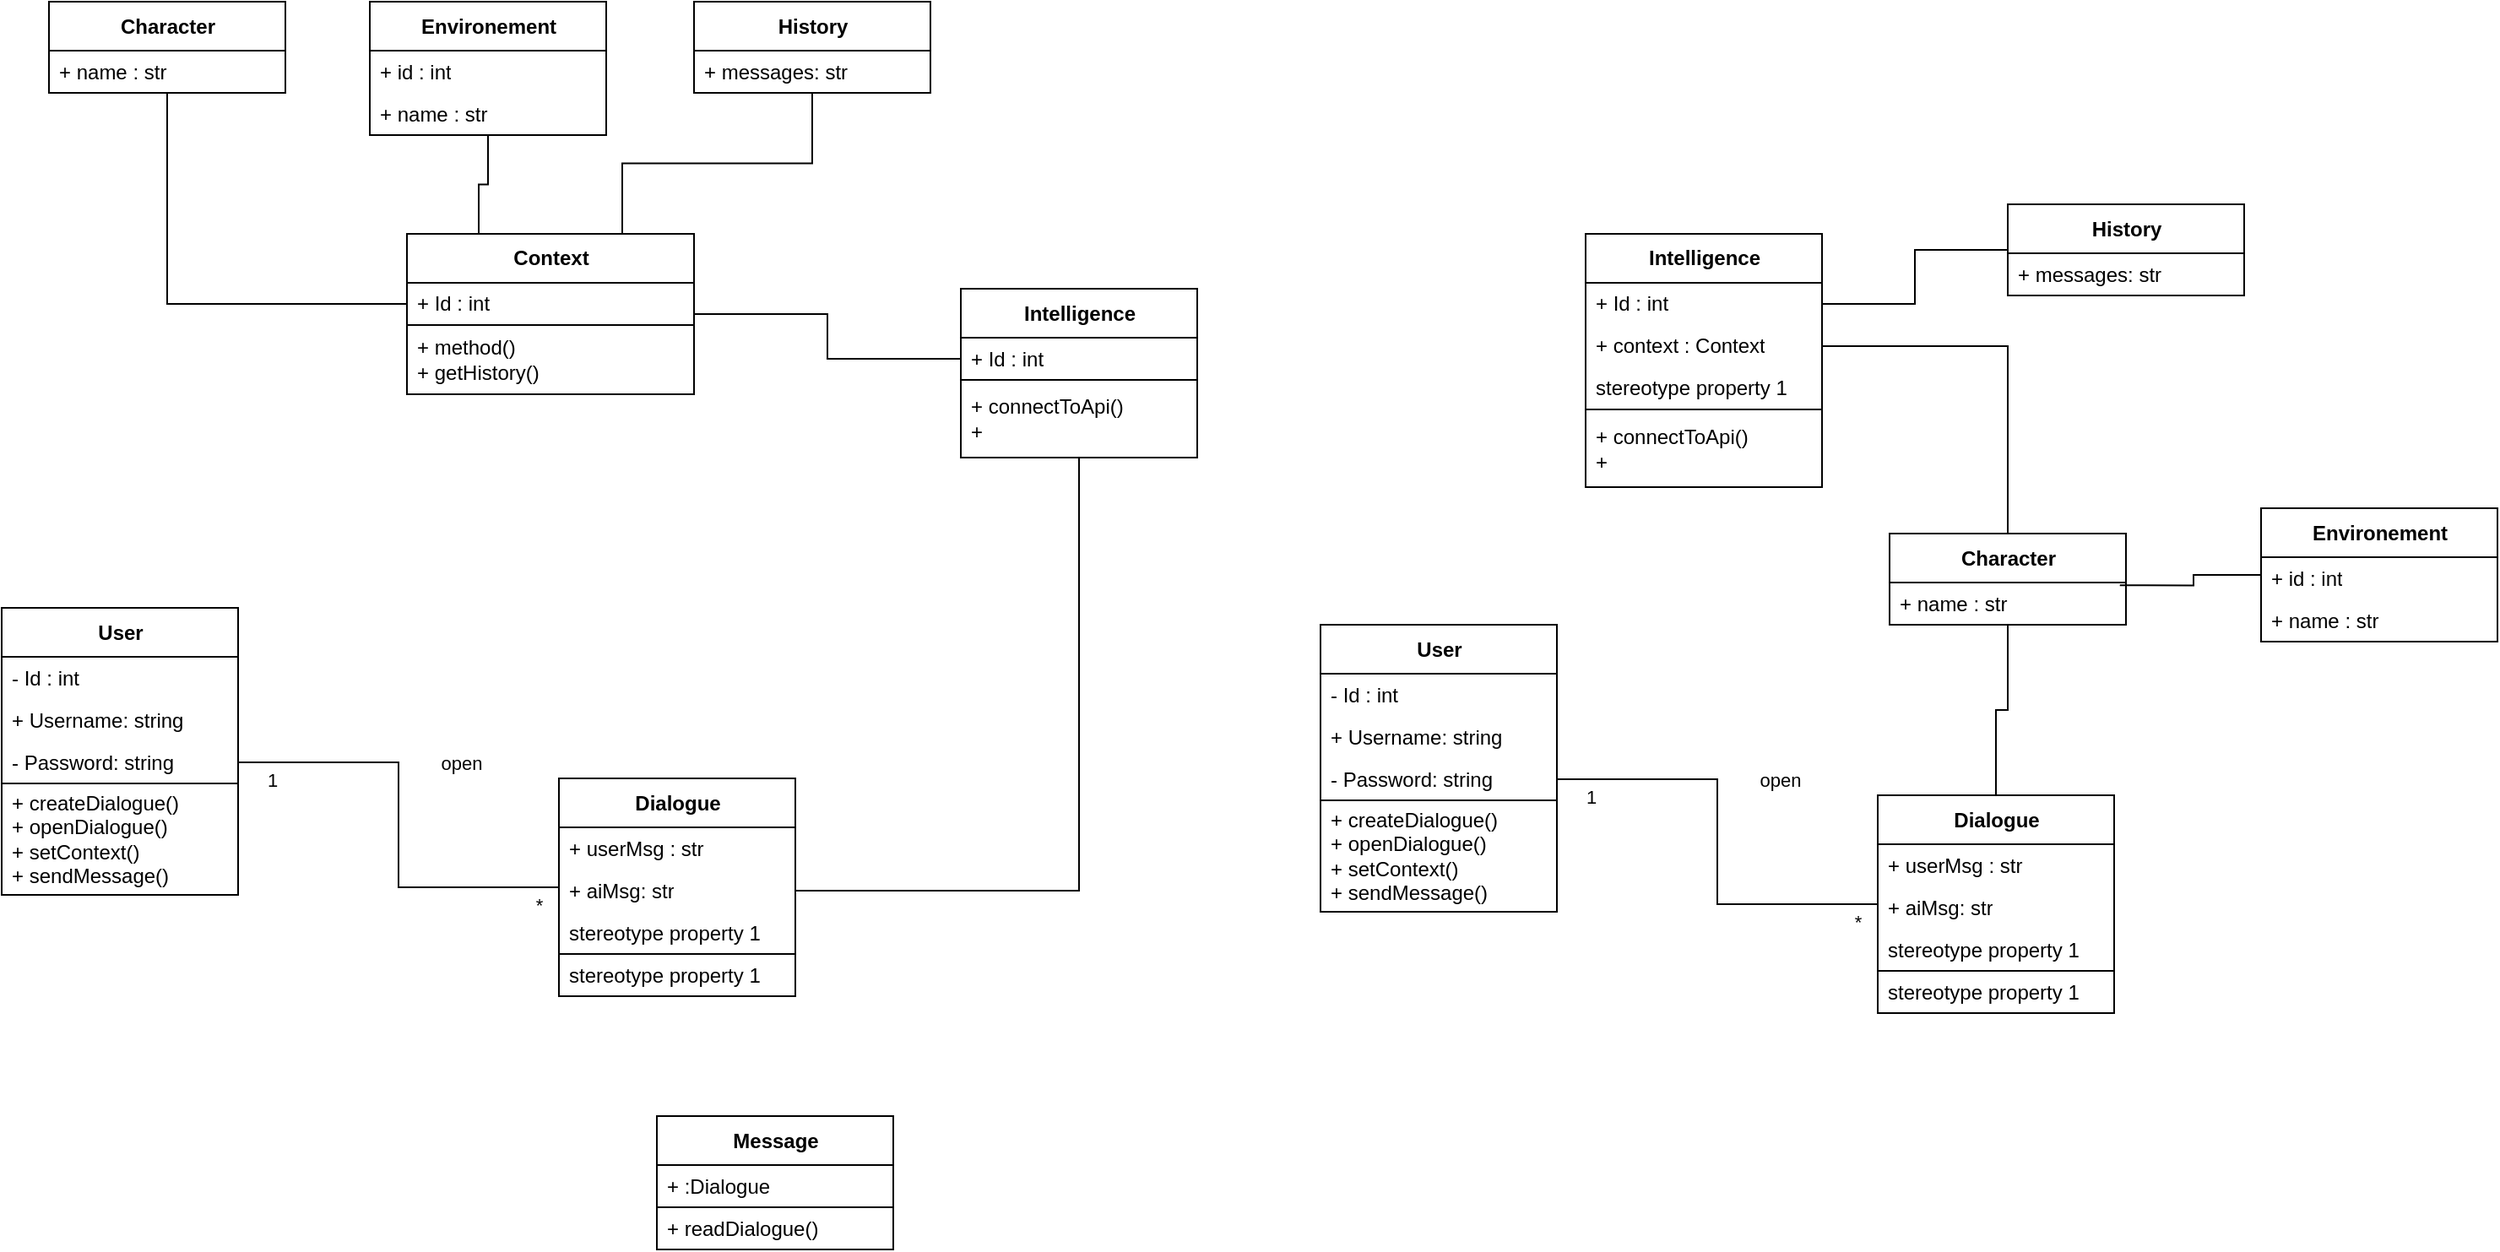 <mxfile version="20.8.5" type="github">
  <diagram id="luw1hzS2F9wowjt7u07G" name="Page-1">
    <mxGraphModel dx="1750" dy="902" grid="1" gridSize="10" guides="1" tooltips="1" connect="1" arrows="1" fold="1" page="1" pageScale="1" pageWidth="827" pageHeight="1169" math="0" shadow="0">
      <root>
        <mxCell id="0" />
        <mxCell id="1" parent="0" />
        <mxCell id="pxwwKQ32Q-yHa2vPdprm-50" style="edgeStyle=orthogonalEdgeStyle;rounded=0;orthogonalLoop=1;jettySize=auto;html=1;entryX=0;entryY=0.5;entryDx=0;entryDy=0;endArrow=none;endFill=0;" edge="1" parent="1" source="pxwwKQ32Q-yHa2vPdprm-1" target="pxwwKQ32Q-yHa2vPdprm-38">
          <mxGeometry relative="1" as="geometry" />
        </mxCell>
        <mxCell id="pxwwKQ32Q-yHa2vPdprm-1" value="Context" style="swimlane;fontStyle=1;align=center;verticalAlign=middle;childLayout=stackLayout;horizontal=1;startSize=29;horizontalStack=0;resizeParent=1;resizeParentMax=0;resizeLast=0;collapsible=0;marginBottom=0;html=1;" vertex="1" parent="1">
          <mxGeometry x="352" y="197.5" width="170" height="95" as="geometry" />
        </mxCell>
        <mxCell id="pxwwKQ32Q-yHa2vPdprm-16" value="+ Id : int" style="text;html=1;strokeColor=none;fillColor=none;align=left;verticalAlign=middle;spacingLeft=4;spacingRight=4;overflow=hidden;rotatable=0;points=[[0,0.5],[1,0.5]];portConstraint=eastwest;" vertex="1" parent="pxwwKQ32Q-yHa2vPdprm-1">
          <mxGeometry y="29" width="170" height="25" as="geometry" />
        </mxCell>
        <mxCell id="pxwwKQ32Q-yHa2vPdprm-3" value="+ method()&lt;br&gt;+ getHistory()" style="text;html=1;strokeColor=default;fillColor=none;align=left;verticalAlign=middle;spacingLeft=4;spacingRight=4;overflow=hidden;rotatable=0;points=[[0,0.5],[1,0.5]];portConstraint=eastwest;" vertex="1" parent="pxwwKQ32Q-yHa2vPdprm-1">
          <mxGeometry y="54" width="170" height="41" as="geometry" />
        </mxCell>
        <mxCell id="pxwwKQ32Q-yHa2vPdprm-4" value="Dialogue" style="swimlane;fontStyle=1;align=center;verticalAlign=middle;childLayout=stackLayout;horizontal=1;startSize=29;horizontalStack=0;resizeParent=1;resizeParentMax=0;resizeLast=0;collapsible=0;marginBottom=0;html=1;" vertex="1" parent="1">
          <mxGeometry x="442" y="520" width="140" height="129" as="geometry" />
        </mxCell>
        <mxCell id="pxwwKQ32Q-yHa2vPdprm-6" value="+ userMsg : str" style="text;html=1;strokeColor=none;fillColor=none;align=left;verticalAlign=middle;spacingLeft=4;spacingRight=4;overflow=hidden;rotatable=0;points=[[0,0.5],[1,0.5]];portConstraint=eastwest;" vertex="1" parent="pxwwKQ32Q-yHa2vPdprm-4">
          <mxGeometry y="29" width="140" height="25" as="geometry" />
        </mxCell>
        <mxCell id="pxwwKQ32Q-yHa2vPdprm-47" value="+ aiMsg: str" style="text;html=1;strokeColor=none;fillColor=none;align=left;verticalAlign=middle;spacingLeft=4;spacingRight=4;overflow=hidden;rotatable=0;points=[[0,0.5],[1,0.5]];portConstraint=eastwest;" vertex="1" parent="pxwwKQ32Q-yHa2vPdprm-4">
          <mxGeometry y="54" width="140" height="25" as="geometry" />
        </mxCell>
        <mxCell id="pxwwKQ32Q-yHa2vPdprm-48" value="stereotype property 1" style="text;html=1;strokeColor=none;fillColor=none;align=left;verticalAlign=middle;spacingLeft=4;spacingRight=4;overflow=hidden;rotatable=0;points=[[0,0.5],[1,0.5]];portConstraint=eastwest;" vertex="1" parent="pxwwKQ32Q-yHa2vPdprm-4">
          <mxGeometry y="79" width="140" height="25" as="geometry" />
        </mxCell>
        <mxCell id="pxwwKQ32Q-yHa2vPdprm-49" value="stereotype property 1" style="text;html=1;strokeColor=default;fillColor=none;align=left;verticalAlign=middle;spacingLeft=4;spacingRight=4;overflow=hidden;rotatable=0;points=[[0,0.5],[1,0.5]];portConstraint=eastwest;" vertex="1" parent="pxwwKQ32Q-yHa2vPdprm-4">
          <mxGeometry y="104" width="140" height="25" as="geometry" />
        </mxCell>
        <mxCell id="pxwwKQ32Q-yHa2vPdprm-60" style="edgeStyle=orthogonalEdgeStyle;rounded=0;orthogonalLoop=1;jettySize=auto;html=1;entryX=0;entryY=0.5;entryDx=0;entryDy=0;endArrow=none;endFill=0;" edge="1" parent="1" source="pxwwKQ32Q-yHa2vPdprm-7" target="pxwwKQ32Q-yHa2vPdprm-16">
          <mxGeometry relative="1" as="geometry" />
        </mxCell>
        <mxCell id="pxwwKQ32Q-yHa2vPdprm-7" value="Character" style="swimlane;fontStyle=1;align=center;verticalAlign=middle;childLayout=stackLayout;horizontal=1;startSize=29;horizontalStack=0;resizeParent=1;resizeParentMax=0;resizeLast=0;collapsible=0;marginBottom=0;html=1;" vertex="1" parent="1">
          <mxGeometry x="140" y="60" width="140" height="54" as="geometry" />
        </mxCell>
        <mxCell id="pxwwKQ32Q-yHa2vPdprm-9" value="+ name : str" style="text;html=1;strokeColor=none;fillColor=none;align=left;verticalAlign=middle;spacingLeft=4;spacingRight=4;overflow=hidden;rotatable=0;points=[[0,0.5],[1,0.5]];portConstraint=eastwest;" vertex="1" parent="pxwwKQ32Q-yHa2vPdprm-7">
          <mxGeometry y="29" width="140" height="25" as="geometry" />
        </mxCell>
        <mxCell id="pxwwKQ32Q-yHa2vPdprm-67" style="edgeStyle=orthogonalEdgeStyle;rounded=0;orthogonalLoop=1;jettySize=auto;html=1;entryX=1;entryY=0.5;entryDx=0;entryDy=0;endArrow=none;endFill=0;" edge="1" parent="1" source="pxwwKQ32Q-yHa2vPdprm-12" target="pxwwKQ32Q-yHa2vPdprm-47">
          <mxGeometry relative="1" as="geometry" />
        </mxCell>
        <mxCell id="pxwwKQ32Q-yHa2vPdprm-12" value="Intelligence" style="swimlane;fontStyle=1;align=center;verticalAlign=middle;childLayout=stackLayout;horizontal=1;startSize=29;horizontalStack=0;resizeParent=1;resizeParentMax=0;resizeLast=0;collapsible=0;marginBottom=0;html=1;" vertex="1" parent="1">
          <mxGeometry x="680" y="230" width="140" height="100" as="geometry" />
        </mxCell>
        <mxCell id="pxwwKQ32Q-yHa2vPdprm-38" value="+ Id : int" style="text;html=1;strokeColor=none;fillColor=none;align=left;verticalAlign=middle;spacingLeft=4;spacingRight=4;overflow=hidden;rotatable=0;points=[[0,0.5],[1,0.5]];portConstraint=eastwest;" vertex="1" parent="pxwwKQ32Q-yHa2vPdprm-12">
          <mxGeometry y="29" width="140" height="25" as="geometry" />
        </mxCell>
        <mxCell id="pxwwKQ32Q-yHa2vPdprm-14" value="+ connectToApi()&lt;br&gt;+" style="text;html=1;strokeColor=default;fillColor=default;align=left;verticalAlign=middle;spacingLeft=4;spacingRight=4;overflow=hidden;rotatable=0;points=[[0,0.5],[1,0.5]];portConstraint=eastwest;" vertex="1" parent="pxwwKQ32Q-yHa2vPdprm-12">
          <mxGeometry y="54" width="140" height="46" as="geometry" />
        </mxCell>
        <mxCell id="pxwwKQ32Q-yHa2vPdprm-27" value="User" style="swimlane;fontStyle=1;align=center;verticalAlign=middle;childLayout=stackLayout;horizontal=1;startSize=29;horizontalStack=0;resizeParent=1;resizeParentMax=0;resizeLast=0;collapsible=0;marginBottom=0;html=1;" vertex="1" parent="1">
          <mxGeometry x="112" y="419" width="140" height="170" as="geometry" />
        </mxCell>
        <mxCell id="pxwwKQ32Q-yHa2vPdprm-28" value="- Id : int" style="text;html=1;strokeColor=none;fillColor=none;align=left;verticalAlign=middle;spacingLeft=4;spacingRight=4;overflow=hidden;rotatable=0;points=[[0,0.5],[1,0.5]];portConstraint=eastwest;" vertex="1" parent="pxwwKQ32Q-yHa2vPdprm-27">
          <mxGeometry y="29" width="140" height="25" as="geometry" />
        </mxCell>
        <mxCell id="pxwwKQ32Q-yHa2vPdprm-29" value="+ Username: string" style="text;html=1;strokeColor=none;fillColor=none;align=left;verticalAlign=middle;spacingLeft=4;spacingRight=4;overflow=hidden;rotatable=0;points=[[0,0.5],[1,0.5]];portConstraint=eastwest;" vertex="1" parent="pxwwKQ32Q-yHa2vPdprm-27">
          <mxGeometry y="54" width="140" height="25" as="geometry" />
        </mxCell>
        <mxCell id="pxwwKQ32Q-yHa2vPdprm-32" value="- Password: string" style="text;html=1;strokeColor=none;fillColor=none;align=left;verticalAlign=middle;spacingLeft=4;spacingRight=4;overflow=hidden;rotatable=0;points=[[0,0.5],[1,0.5]];portConstraint=eastwest;" vertex="1" parent="pxwwKQ32Q-yHa2vPdprm-27">
          <mxGeometry y="79" width="140" height="25" as="geometry" />
        </mxCell>
        <mxCell id="pxwwKQ32Q-yHa2vPdprm-31" value="+ createDialogue()&lt;br&gt;+ openDialogue()&lt;br&gt;+ setContext()&lt;br&gt;+ sendMessage()" style="text;html=1;strokeColor=default;fillColor=none;align=left;verticalAlign=middle;spacingLeft=4;spacingRight=4;overflow=hidden;rotatable=0;points=[[0,0.5],[1,0.5]];portConstraint=eastwest;" vertex="1" parent="pxwwKQ32Q-yHa2vPdprm-27">
          <mxGeometry y="104" width="140" height="66" as="geometry" />
        </mxCell>
        <mxCell id="pxwwKQ32Q-yHa2vPdprm-41" style="edgeStyle=orthogonalEdgeStyle;rounded=0;orthogonalLoop=1;jettySize=auto;html=1;entryX=0;entryY=0.5;entryDx=0;entryDy=0;endArrow=none;endFill=0;" edge="1" parent="1" source="pxwwKQ32Q-yHa2vPdprm-32" target="pxwwKQ32Q-yHa2vPdprm-4">
          <mxGeometry relative="1" as="geometry" />
        </mxCell>
        <mxCell id="pxwwKQ32Q-yHa2vPdprm-43" value="open" style="edgeLabel;html=1;align=center;verticalAlign=middle;resizable=0;points=[];" vertex="1" connectable="0" parent="pxwwKQ32Q-yHa2vPdprm-41">
          <mxGeometry x="-0.312" relative="1" as="geometry">
            <mxPoint x="41" as="offset" />
          </mxGeometry>
        </mxCell>
        <mxCell id="pxwwKQ32Q-yHa2vPdprm-44" value="1" style="edgeLabel;html=1;align=center;verticalAlign=middle;resizable=0;points=[];" vertex="1" connectable="0" parent="pxwwKQ32Q-yHa2vPdprm-41">
          <mxGeometry x="-0.851" y="-2" relative="1" as="geometry">
            <mxPoint y="8" as="offset" />
          </mxGeometry>
        </mxCell>
        <mxCell id="pxwwKQ32Q-yHa2vPdprm-45" value="*" style="edgeLabel;html=1;align=center;verticalAlign=middle;resizable=0;points=[];" vertex="1" connectable="0" parent="pxwwKQ32Q-yHa2vPdprm-41">
          <mxGeometry x="0.851" y="-1" relative="1" as="geometry">
            <mxPoint x="7" y="9" as="offset" />
          </mxGeometry>
        </mxCell>
        <mxCell id="pxwwKQ32Q-yHa2vPdprm-61" style="edgeStyle=orthogonalEdgeStyle;rounded=0;orthogonalLoop=1;jettySize=auto;html=1;entryX=0.25;entryY=0;entryDx=0;entryDy=0;endArrow=none;endFill=0;" edge="1" parent="1" source="pxwwKQ32Q-yHa2vPdprm-52" target="pxwwKQ32Q-yHa2vPdprm-1">
          <mxGeometry relative="1" as="geometry" />
        </mxCell>
        <mxCell id="pxwwKQ32Q-yHa2vPdprm-52" value="Environement" style="swimlane;fontStyle=1;align=center;verticalAlign=middle;childLayout=stackLayout;horizontal=1;startSize=29;horizontalStack=0;resizeParent=1;resizeParentMax=0;resizeLast=0;collapsible=0;marginBottom=0;html=1;" vertex="1" parent="1">
          <mxGeometry x="330" y="60" width="140" height="79" as="geometry" />
        </mxCell>
        <mxCell id="pxwwKQ32Q-yHa2vPdprm-66" value="+ id : int" style="text;html=1;strokeColor=none;fillColor=none;align=left;verticalAlign=middle;spacingLeft=4;spacingRight=4;overflow=hidden;rotatable=0;points=[[0,0.5],[1,0.5]];portConstraint=eastwest;" vertex="1" parent="pxwwKQ32Q-yHa2vPdprm-52">
          <mxGeometry y="29" width="140" height="25" as="geometry" />
        </mxCell>
        <mxCell id="pxwwKQ32Q-yHa2vPdprm-54" value="+ name : str" style="text;html=1;strokeColor=none;fillColor=none;align=left;verticalAlign=middle;spacingLeft=4;spacingRight=4;overflow=hidden;rotatable=0;points=[[0,0.5],[1,0.5]];portConstraint=eastwest;" vertex="1" parent="pxwwKQ32Q-yHa2vPdprm-52">
          <mxGeometry y="54" width="140" height="25" as="geometry" />
        </mxCell>
        <mxCell id="pxwwKQ32Q-yHa2vPdprm-62" style="edgeStyle=orthogonalEdgeStyle;rounded=0;orthogonalLoop=1;jettySize=auto;html=1;entryX=0.75;entryY=0;entryDx=0;entryDy=0;endArrow=none;endFill=0;" edge="1" parent="1" source="pxwwKQ32Q-yHa2vPdprm-57" target="pxwwKQ32Q-yHa2vPdprm-1">
          <mxGeometry relative="1" as="geometry" />
        </mxCell>
        <mxCell id="pxwwKQ32Q-yHa2vPdprm-57" value="History" style="swimlane;fontStyle=1;align=center;verticalAlign=middle;childLayout=stackLayout;horizontal=1;startSize=29;horizontalStack=0;resizeParent=1;resizeParentMax=0;resizeLast=0;collapsible=0;marginBottom=0;html=1;" vertex="1" parent="1">
          <mxGeometry x="522" y="60" width="140" height="54" as="geometry" />
        </mxCell>
        <mxCell id="pxwwKQ32Q-yHa2vPdprm-59" value="+ messages: str" style="text;html=1;strokeColor=none;fillColor=none;align=left;verticalAlign=middle;spacingLeft=4;spacingRight=4;overflow=hidden;rotatable=0;points=[[0,0.5],[1,0.5]];portConstraint=eastwest;" vertex="1" parent="pxwwKQ32Q-yHa2vPdprm-57">
          <mxGeometry y="29" width="140" height="25" as="geometry" />
        </mxCell>
        <mxCell id="pxwwKQ32Q-yHa2vPdprm-106" value="Dialogue" style="swimlane;fontStyle=1;align=center;verticalAlign=middle;childLayout=stackLayout;horizontal=1;startSize=29;horizontalStack=0;resizeParent=1;resizeParentMax=0;resizeLast=0;collapsible=0;marginBottom=0;html=1;" vertex="1" parent="1">
          <mxGeometry x="1223" y="530" width="140" height="129" as="geometry" />
        </mxCell>
        <mxCell id="pxwwKQ32Q-yHa2vPdprm-107" value="+ userMsg : str" style="text;html=1;strokeColor=none;fillColor=none;align=left;verticalAlign=middle;spacingLeft=4;spacingRight=4;overflow=hidden;rotatable=0;points=[[0,0.5],[1,0.5]];portConstraint=eastwest;" vertex="1" parent="pxwwKQ32Q-yHa2vPdprm-106">
          <mxGeometry y="29" width="140" height="25" as="geometry" />
        </mxCell>
        <mxCell id="pxwwKQ32Q-yHa2vPdprm-108" value="+ aiMsg: str" style="text;html=1;strokeColor=none;fillColor=none;align=left;verticalAlign=middle;spacingLeft=4;spacingRight=4;overflow=hidden;rotatable=0;points=[[0,0.5],[1,0.5]];portConstraint=eastwest;" vertex="1" parent="pxwwKQ32Q-yHa2vPdprm-106">
          <mxGeometry y="54" width="140" height="25" as="geometry" />
        </mxCell>
        <mxCell id="pxwwKQ32Q-yHa2vPdprm-109" value="stereotype property 1" style="text;html=1;strokeColor=none;fillColor=none;align=left;verticalAlign=middle;spacingLeft=4;spacingRight=4;overflow=hidden;rotatable=0;points=[[0,0.5],[1,0.5]];portConstraint=eastwest;" vertex="1" parent="pxwwKQ32Q-yHa2vPdprm-106">
          <mxGeometry y="79" width="140" height="25" as="geometry" />
        </mxCell>
        <mxCell id="pxwwKQ32Q-yHa2vPdprm-110" value="stereotype property 1" style="text;html=1;strokeColor=default;fillColor=none;align=left;verticalAlign=middle;spacingLeft=4;spacingRight=4;overflow=hidden;rotatable=0;points=[[0,0.5],[1,0.5]];portConstraint=eastwest;" vertex="1" parent="pxwwKQ32Q-yHa2vPdprm-106">
          <mxGeometry y="104" width="140" height="25" as="geometry" />
        </mxCell>
        <mxCell id="pxwwKQ32Q-yHa2vPdprm-138" style="edgeStyle=orthogonalEdgeStyle;rounded=0;orthogonalLoop=1;jettySize=auto;html=1;endArrow=none;endFill=0;" edge="1" parent="1" source="pxwwKQ32Q-yHa2vPdprm-112" target="pxwwKQ32Q-yHa2vPdprm-106">
          <mxGeometry relative="1" as="geometry" />
        </mxCell>
        <mxCell id="pxwwKQ32Q-yHa2vPdprm-140" style="edgeStyle=orthogonalEdgeStyle;rounded=0;orthogonalLoop=1;jettySize=auto;html=1;entryX=1;entryY=0.5;entryDx=0;entryDy=0;endArrow=none;endFill=0;" edge="1" parent="1" source="pxwwKQ32Q-yHa2vPdprm-112" target="pxwwKQ32Q-yHa2vPdprm-117">
          <mxGeometry relative="1" as="geometry" />
        </mxCell>
        <mxCell id="pxwwKQ32Q-yHa2vPdprm-112" value="Character" style="swimlane;fontStyle=1;align=center;verticalAlign=middle;childLayout=stackLayout;horizontal=1;startSize=29;horizontalStack=0;resizeParent=1;resizeParentMax=0;resizeLast=0;collapsible=0;marginBottom=0;html=1;" vertex="1" parent="1">
          <mxGeometry x="1230" y="375" width="140" height="54" as="geometry" />
        </mxCell>
        <mxCell id="pxwwKQ32Q-yHa2vPdprm-113" value="+ name : str" style="text;html=1;strokeColor=none;fillColor=none;align=left;verticalAlign=middle;spacingLeft=4;spacingRight=4;overflow=hidden;rotatable=0;points=[[0,0.5],[1,0.5]];portConstraint=eastwest;" vertex="1" parent="pxwwKQ32Q-yHa2vPdprm-112">
          <mxGeometry y="29" width="140" height="25" as="geometry" />
        </mxCell>
        <mxCell id="pxwwKQ32Q-yHa2vPdprm-115" value="Intelligence" style="swimlane;fontStyle=1;align=center;verticalAlign=middle;childLayout=stackLayout;horizontal=1;startSize=29;horizontalStack=0;resizeParent=1;resizeParentMax=0;resizeLast=0;collapsible=0;marginBottom=0;html=1;" vertex="1" parent="1">
          <mxGeometry x="1050" y="197.5" width="140" height="150" as="geometry" />
        </mxCell>
        <mxCell id="pxwwKQ32Q-yHa2vPdprm-116" value="+ Id : int" style="text;html=1;strokeColor=none;fillColor=none;align=left;verticalAlign=middle;spacingLeft=4;spacingRight=4;overflow=hidden;rotatable=0;points=[[0,0.5],[1,0.5]];portConstraint=eastwest;" vertex="1" parent="pxwwKQ32Q-yHa2vPdprm-115">
          <mxGeometry y="29" width="140" height="25" as="geometry" />
        </mxCell>
        <mxCell id="pxwwKQ32Q-yHa2vPdprm-117" value="+ context : Context" style="text;html=1;strokeColor=none;fillColor=none;align=left;verticalAlign=middle;spacingLeft=4;spacingRight=4;overflow=hidden;rotatable=0;points=[[0,0.5],[1,0.5]];portConstraint=eastwest;" vertex="1" parent="pxwwKQ32Q-yHa2vPdprm-115">
          <mxGeometry y="54" width="140" height="25" as="geometry" />
        </mxCell>
        <mxCell id="pxwwKQ32Q-yHa2vPdprm-118" value="stereotype property 1" style="text;html=1;strokeColor=none;fillColor=none;align=left;verticalAlign=middle;spacingLeft=4;spacingRight=4;overflow=hidden;rotatable=0;points=[[0,0.5],[1,0.5]];portConstraint=eastwest;" vertex="1" parent="pxwwKQ32Q-yHa2vPdprm-115">
          <mxGeometry y="79" width="140" height="25" as="geometry" />
        </mxCell>
        <mxCell id="pxwwKQ32Q-yHa2vPdprm-119" value="+ connectToApi()&lt;br&gt;+" style="text;html=1;strokeColor=default;fillColor=default;align=left;verticalAlign=middle;spacingLeft=4;spacingRight=4;overflow=hidden;rotatable=0;points=[[0,0.5],[1,0.5]];portConstraint=eastwest;" vertex="1" parent="pxwwKQ32Q-yHa2vPdprm-115">
          <mxGeometry y="104" width="140" height="46" as="geometry" />
        </mxCell>
        <mxCell id="pxwwKQ32Q-yHa2vPdprm-120" value="User" style="swimlane;fontStyle=1;align=center;verticalAlign=middle;childLayout=stackLayout;horizontal=1;startSize=29;horizontalStack=0;resizeParent=1;resizeParentMax=0;resizeLast=0;collapsible=0;marginBottom=0;html=1;" vertex="1" parent="1">
          <mxGeometry x="893" y="429" width="140" height="170" as="geometry" />
        </mxCell>
        <mxCell id="pxwwKQ32Q-yHa2vPdprm-121" value="- Id : int" style="text;html=1;strokeColor=none;fillColor=none;align=left;verticalAlign=middle;spacingLeft=4;spacingRight=4;overflow=hidden;rotatable=0;points=[[0,0.5],[1,0.5]];portConstraint=eastwest;" vertex="1" parent="pxwwKQ32Q-yHa2vPdprm-120">
          <mxGeometry y="29" width="140" height="25" as="geometry" />
        </mxCell>
        <mxCell id="pxwwKQ32Q-yHa2vPdprm-122" value="+ Username: string" style="text;html=1;strokeColor=none;fillColor=none;align=left;verticalAlign=middle;spacingLeft=4;spacingRight=4;overflow=hidden;rotatable=0;points=[[0,0.5],[1,0.5]];portConstraint=eastwest;" vertex="1" parent="pxwwKQ32Q-yHa2vPdprm-120">
          <mxGeometry y="54" width="140" height="25" as="geometry" />
        </mxCell>
        <mxCell id="pxwwKQ32Q-yHa2vPdprm-123" value="- Password: string" style="text;html=1;strokeColor=none;fillColor=none;align=left;verticalAlign=middle;spacingLeft=4;spacingRight=4;overflow=hidden;rotatable=0;points=[[0,0.5],[1,0.5]];portConstraint=eastwest;" vertex="1" parent="pxwwKQ32Q-yHa2vPdprm-120">
          <mxGeometry y="79" width="140" height="25" as="geometry" />
        </mxCell>
        <mxCell id="pxwwKQ32Q-yHa2vPdprm-124" value="+ createDialogue()&lt;br&gt;+ openDialogue()&lt;br&gt;+ setContext()&lt;br&gt;+ sendMessage()" style="text;html=1;strokeColor=default;fillColor=none;align=left;verticalAlign=middle;spacingLeft=4;spacingRight=4;overflow=hidden;rotatable=0;points=[[0,0.5],[1,0.5]];portConstraint=eastwest;" vertex="1" parent="pxwwKQ32Q-yHa2vPdprm-120">
          <mxGeometry y="104" width="140" height="66" as="geometry" />
        </mxCell>
        <mxCell id="pxwwKQ32Q-yHa2vPdprm-125" style="edgeStyle=orthogonalEdgeStyle;rounded=0;orthogonalLoop=1;jettySize=auto;html=1;entryX=0;entryY=0.5;entryDx=0;entryDy=0;endArrow=none;endFill=0;" edge="1" parent="1" source="pxwwKQ32Q-yHa2vPdprm-123" target="pxwwKQ32Q-yHa2vPdprm-106">
          <mxGeometry relative="1" as="geometry" />
        </mxCell>
        <mxCell id="pxwwKQ32Q-yHa2vPdprm-126" value="open" style="edgeLabel;html=1;align=center;verticalAlign=middle;resizable=0;points=[];" vertex="1" connectable="0" parent="pxwwKQ32Q-yHa2vPdprm-125">
          <mxGeometry x="-0.312" relative="1" as="geometry">
            <mxPoint x="41" as="offset" />
          </mxGeometry>
        </mxCell>
        <mxCell id="pxwwKQ32Q-yHa2vPdprm-127" value="1" style="edgeLabel;html=1;align=center;verticalAlign=middle;resizable=0;points=[];" vertex="1" connectable="0" parent="pxwwKQ32Q-yHa2vPdprm-125">
          <mxGeometry x="-0.851" y="-2" relative="1" as="geometry">
            <mxPoint y="8" as="offset" />
          </mxGeometry>
        </mxCell>
        <mxCell id="pxwwKQ32Q-yHa2vPdprm-128" value="*" style="edgeLabel;html=1;align=center;verticalAlign=middle;resizable=0;points=[];" vertex="1" connectable="0" parent="pxwwKQ32Q-yHa2vPdprm-125">
          <mxGeometry x="0.851" y="-1" relative="1" as="geometry">
            <mxPoint x="7" y="9" as="offset" />
          </mxGeometry>
        </mxCell>
        <mxCell id="pxwwKQ32Q-yHa2vPdprm-137" style="edgeStyle=orthogonalEdgeStyle;rounded=0;orthogonalLoop=1;jettySize=auto;html=1;entryX=0.974;entryY=0.067;entryDx=0;entryDy=0;endArrow=none;endFill=0;entryPerimeter=0;" edge="1" parent="1" source="pxwwKQ32Q-yHa2vPdprm-130" target="pxwwKQ32Q-yHa2vPdprm-113">
          <mxGeometry relative="1" as="geometry" />
        </mxCell>
        <mxCell id="pxwwKQ32Q-yHa2vPdprm-130" value="Environement" style="swimlane;fontStyle=1;align=center;verticalAlign=middle;childLayout=stackLayout;horizontal=1;startSize=29;horizontalStack=0;resizeParent=1;resizeParentMax=0;resizeLast=0;collapsible=0;marginBottom=0;html=1;" vertex="1" parent="1">
          <mxGeometry x="1450" y="360" width="140" height="79" as="geometry" />
        </mxCell>
        <mxCell id="pxwwKQ32Q-yHa2vPdprm-131" value="+ id : int" style="text;html=1;strokeColor=none;fillColor=none;align=left;verticalAlign=middle;spacingLeft=4;spacingRight=4;overflow=hidden;rotatable=0;points=[[0,0.5],[1,0.5]];portConstraint=eastwest;" vertex="1" parent="pxwwKQ32Q-yHa2vPdprm-130">
          <mxGeometry y="29" width="140" height="25" as="geometry" />
        </mxCell>
        <mxCell id="pxwwKQ32Q-yHa2vPdprm-132" value="+ name : str" style="text;html=1;strokeColor=none;fillColor=none;align=left;verticalAlign=middle;spacingLeft=4;spacingRight=4;overflow=hidden;rotatable=0;points=[[0,0.5],[1,0.5]];portConstraint=eastwest;" vertex="1" parent="pxwwKQ32Q-yHa2vPdprm-130">
          <mxGeometry y="54" width="140" height="25" as="geometry" />
        </mxCell>
        <mxCell id="pxwwKQ32Q-yHa2vPdprm-139" style="edgeStyle=orthogonalEdgeStyle;rounded=0;orthogonalLoop=1;jettySize=auto;html=1;entryX=1;entryY=0.5;entryDx=0;entryDy=0;endArrow=none;endFill=0;" edge="1" parent="1" source="pxwwKQ32Q-yHa2vPdprm-134" target="pxwwKQ32Q-yHa2vPdprm-116">
          <mxGeometry relative="1" as="geometry" />
        </mxCell>
        <mxCell id="pxwwKQ32Q-yHa2vPdprm-134" value="History" style="swimlane;fontStyle=1;align=center;verticalAlign=middle;childLayout=stackLayout;horizontal=1;startSize=29;horizontalStack=0;resizeParent=1;resizeParentMax=0;resizeLast=0;collapsible=0;marginBottom=0;html=1;" vertex="1" parent="1">
          <mxGeometry x="1300" y="180" width="140" height="54" as="geometry" />
        </mxCell>
        <mxCell id="pxwwKQ32Q-yHa2vPdprm-135" value="+ messages: str" style="text;html=1;strokeColor=none;fillColor=none;align=left;verticalAlign=middle;spacingLeft=4;spacingRight=4;overflow=hidden;rotatable=0;points=[[0,0.5],[1,0.5]];portConstraint=eastwest;" vertex="1" parent="pxwwKQ32Q-yHa2vPdprm-134">
          <mxGeometry y="29" width="140" height="25" as="geometry" />
        </mxCell>
        <mxCell id="pxwwKQ32Q-yHa2vPdprm-141" value="Message" style="swimlane;fontStyle=1;align=center;verticalAlign=middle;childLayout=stackLayout;horizontal=1;startSize=29;horizontalStack=0;resizeParent=1;resizeParentMax=0;resizeLast=0;collapsible=0;marginBottom=0;html=1;" vertex="1" parent="1">
          <mxGeometry x="500" y="720" width="140" height="79" as="geometry" />
        </mxCell>
        <mxCell id="pxwwKQ32Q-yHa2vPdprm-142" value="+ :Dialogue" style="text;html=1;strokeColor=none;fillColor=none;align=left;verticalAlign=middle;spacingLeft=4;spacingRight=4;overflow=hidden;rotatable=0;points=[[0,0.5],[1,0.5]];portConstraint=eastwest;" vertex="1" parent="pxwwKQ32Q-yHa2vPdprm-141">
          <mxGeometry y="29" width="140" height="25" as="geometry" />
        </mxCell>
        <mxCell id="pxwwKQ32Q-yHa2vPdprm-145" value="+ readDialogue()" style="text;html=1;strokeColor=default;fillColor=none;align=left;verticalAlign=middle;spacingLeft=4;spacingRight=4;overflow=hidden;rotatable=0;points=[[0,0.5],[1,0.5]];portConstraint=eastwest;" vertex="1" parent="pxwwKQ32Q-yHa2vPdprm-141">
          <mxGeometry y="54" width="140" height="25" as="geometry" />
        </mxCell>
      </root>
    </mxGraphModel>
  </diagram>
</mxfile>
